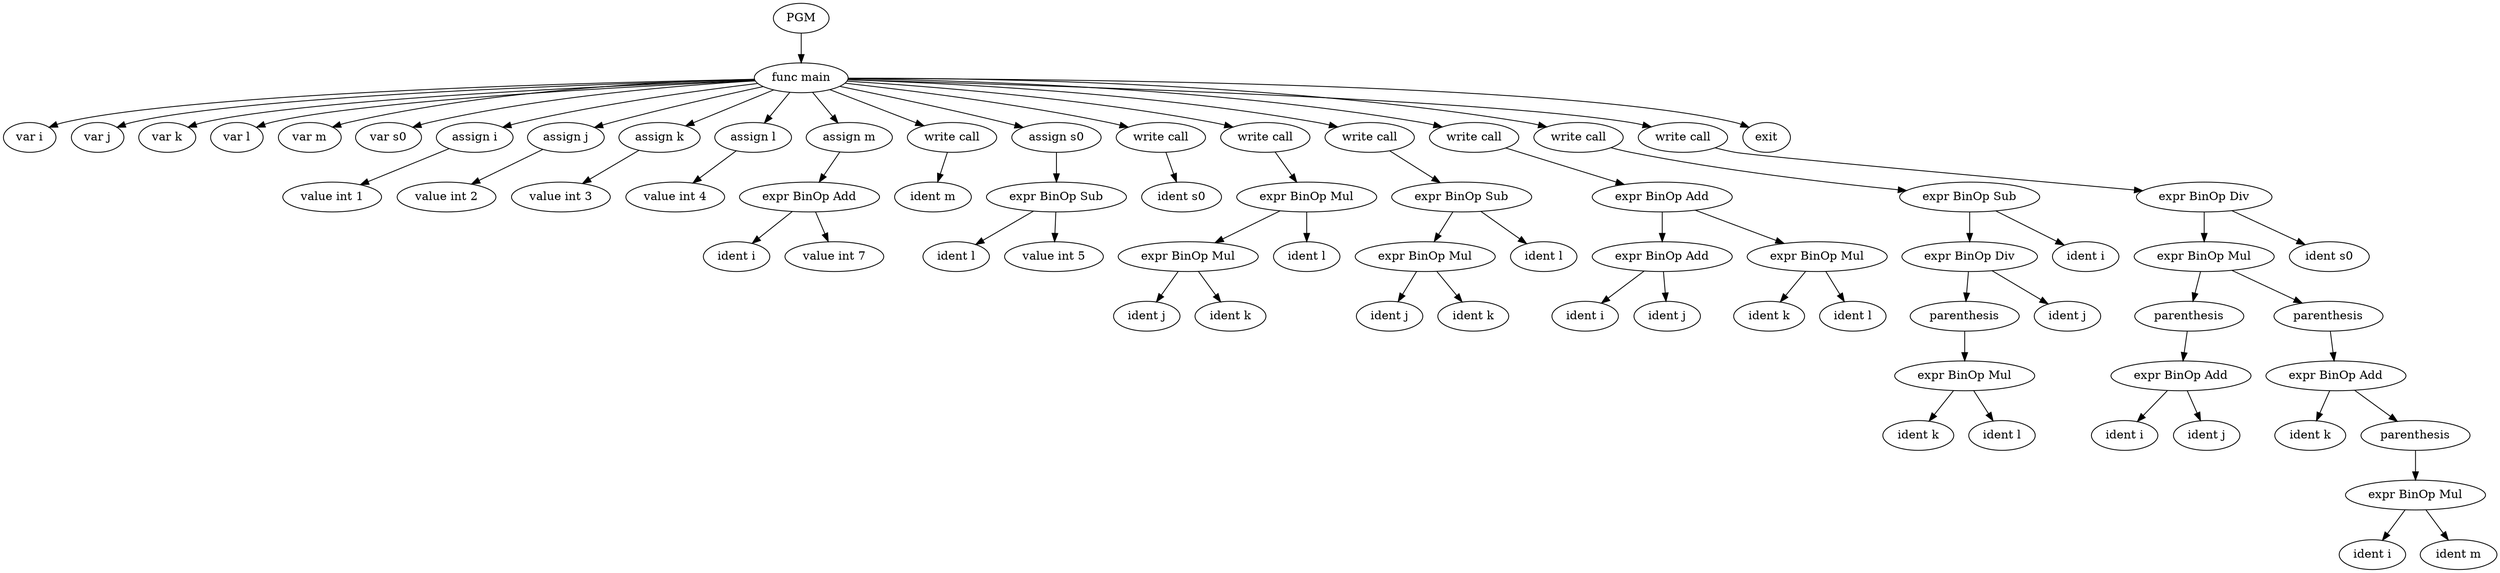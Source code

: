 digraph ast {
0[label = PGM, shape = ellipse]
1[label = "func main", shape = ellipse]
0 -> 1
2[label = "var i", shape = ellipse]
1 -> 2
3[label = "var j", shape = ellipse]
1 -> 3
4[label = "var k", shape = ellipse]
1 -> 4
5[label = "var l", shape = ellipse]
1 -> 5
6[label = "var m", shape = ellipse]
1 -> 6
7[label = "var s0", shape = ellipse]
1 -> 7
8[label = "assign i", shape = ellipse]
1 -> 8
9[label = "value int 1", shape = ellipse]
8 -> 9
10[label = "assign j", shape = ellipse]
1 -> 10
11[label = "value int 2", shape = ellipse]
10 -> 11
12[label = "assign k", shape = ellipse]
1 -> 12
13[label = "value int 3", shape = ellipse]
12 -> 13
14[label = "assign l", shape = ellipse]
1 -> 14
15[label = "value int 4", shape = ellipse]
14 -> 15
16[label = "assign m", shape = ellipse]
1 -> 16
17[label = "expr BinOp Add", shape = ellipse]
16 -> 17
18[label = "ident i", shape = ellipse]
17 -> 18
19[label = "value int 7", shape = ellipse]
17 -> 19
20[label = "write call", shape = ellipse]
1 -> 20
21[label = "ident m", shape = ellipse]
20 -> 21
22[label = "assign s0", shape = ellipse]
1 -> 22
23[label = "expr BinOp Sub", shape = ellipse]
22 -> 23
24[label = "ident l", shape = ellipse]
23 -> 24
25[label = "value int 5", shape = ellipse]
23 -> 25
26[label = "write call", shape = ellipse]
1 -> 26
27[label = "ident s0", shape = ellipse]
26 -> 27
28[label = "write call", shape = ellipse]
1 -> 28
29[label = "expr BinOp Mul", shape = ellipse]
28 -> 29
30[label = "expr BinOp Mul", shape = ellipse]
29 -> 30
31[label = "ident j", shape = ellipse]
30 -> 31
32[label = "ident k", shape = ellipse]
30 -> 32
33[label = "ident l", shape = ellipse]
29 -> 33
34[label = "write call", shape = ellipse]
1 -> 34
35[label = "expr BinOp Sub", shape = ellipse]
34 -> 35
36[label = "expr BinOp Mul", shape = ellipse]
35 -> 36
37[label = "ident j", shape = ellipse]
36 -> 37
38[label = "ident k", shape = ellipse]
36 -> 38
39[label = "ident l", shape = ellipse]
35 -> 39
40[label = "write call", shape = ellipse]
1 -> 40
41[label = "expr BinOp Add", shape = ellipse]
40 -> 41
42[label = "expr BinOp Add", shape = ellipse]
41 -> 42
43[label = "ident i", shape = ellipse]
42 -> 43
44[label = "ident j", shape = ellipse]
42 -> 44
45[label = "expr BinOp Mul", shape = ellipse]
41 -> 45
46[label = "ident k", shape = ellipse]
45 -> 46
47[label = "ident l", shape = ellipse]
45 -> 47
48[label = "write call", shape = ellipse]
1 -> 48
49[label = "expr BinOp Sub", shape = ellipse]
48 -> 49
50[label = "expr BinOp Div", shape = ellipse]
49 -> 50
51[label = "parenthesis", shape = ellipse]
50 -> 51
52[label = "expr BinOp Mul", shape = ellipse]
51 -> 52
53[label = "ident k", shape = ellipse]
52 -> 53
54[label = "ident l", shape = ellipse]
52 -> 54
55[label = "ident j", shape = ellipse]
50 -> 55
56[label = "ident i", shape = ellipse]
49 -> 56
57[label = "write call", shape = ellipse]
1 -> 57
58[label = "expr BinOp Div", shape = ellipse]
57 -> 58
59[label = "expr BinOp Mul", shape = ellipse]
58 -> 59
60[label = "parenthesis", shape = ellipse]
59 -> 60
61[label = "expr BinOp Add", shape = ellipse]
60 -> 61
62[label = "ident i", shape = ellipse]
61 -> 62
63[label = "ident j", shape = ellipse]
61 -> 63
64[label = "parenthesis", shape = ellipse]
59 -> 64
65[label = "expr BinOp Add", shape = ellipse]
64 -> 65
66[label = "ident k", shape = ellipse]
65 -> 66
67[label = "parenthesis", shape = ellipse]
65 -> 67
68[label = "expr BinOp Mul", shape = ellipse]
67 -> 68
69[label = "ident i", shape = ellipse]
68 -> 69
70[label = "ident m", shape = ellipse]
68 -> 70
71[label = "ident s0", shape = ellipse]
58 -> 71
72[label = "exit", shape = ellipse]
1 -> 72
}